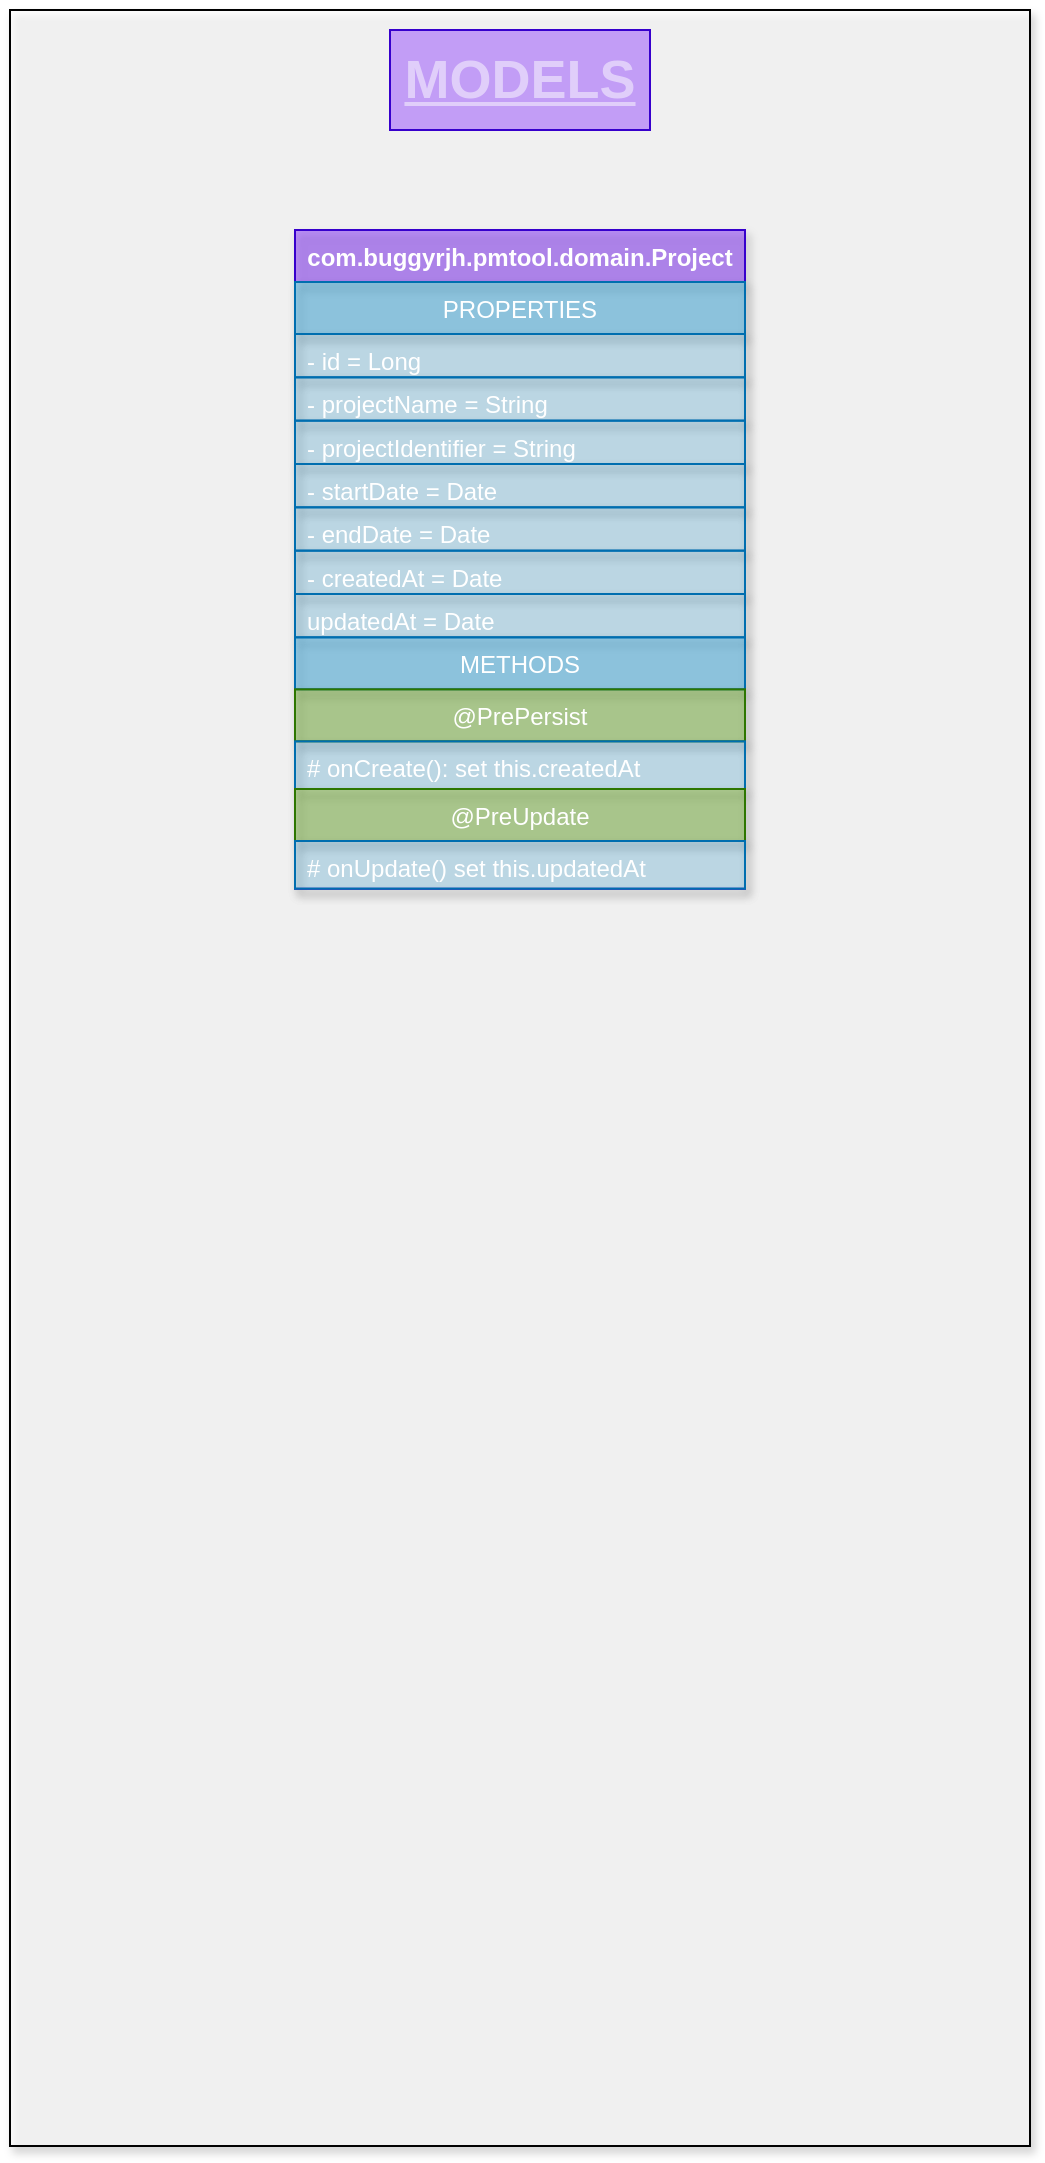 <mxfile version="13.7.9" type="device"><diagram id="6P73jqx8OS_Tus27hIRr" name="Page-1"><mxGraphModel dx="716" dy="2365" grid="1" gridSize="10" guides="1" tooltips="1" connect="1" arrows="1" fold="1" page="1" pageScale="1" pageWidth="827" pageHeight="1169" math="0" shadow="0"><root><mxCell id="0"/><mxCell id="1" parent="0"/><mxCell id="0V2Cy0heUYyd9_F1nlvi-3" value="" style="rounded=0;whiteSpace=wrap;html=1;shadow=1;align=center;fillOpacity=60;" parent="1" vertex="1"><mxGeometry x="10" y="-70" width="510" height="1068" as="geometry"/></mxCell><mxCell id="Fl7RBKII93TJ7HBYoeFG-104" value="" style="group" parent="1" vertex="1" connectable="0"><mxGeometry x="152.5" y="40" width="225" height="130" as="geometry"/></mxCell><mxCell id="Fl7RBKII93TJ7HBYoeFG-105" value="com.buggyrjh.pmtool.domain.Project" style="swimlane;fontStyle=1;align=center;verticalAlign=top;childLayout=stackLayout;horizontal=1;startSize=26;horizontalStack=0;resizeParent=1;resizeParentMax=0;resizeLast=0;collapsible=1;marginBottom=0;shadow=1;strokeOpacity=100;fillColor=#6a00ff;strokeColor=#3700CC;fontColor=#ffffff;fillOpacity=40;" parent="Fl7RBKII93TJ7HBYoeFG-104" vertex="1"><mxGeometry width="225.0" height="329.333" as="geometry"/></mxCell><mxCell id="Fl7RBKII93TJ7HBYoeFG-110" value="PROPERTIES" style="text;align=center;verticalAlign=top;spacingLeft=4;spacingRight=4;overflow=hidden;rotatable=0;points=[[0,0.5],[1,0.5]];portConstraint=eastwest;shadow=1;strokeOpacity=100;fillColor=#1ba1e2;strokeColor=#006EAF;fontColor=#ffffff;fillOpacity=40;" parent="Fl7RBKII93TJ7HBYoeFG-105" vertex="1"><mxGeometry y="26" width="225.0" height="26" as="geometry"/></mxCell><mxCell id="Fl7RBKII93TJ7HBYoeFG-112" value="- id = Long" style="text;align=left;verticalAlign=top;spacingLeft=4;spacingRight=4;overflow=hidden;rotatable=0;points=[[0,0.5],[1,0.5]];portConstraint=eastwest;shadow=1;strokeOpacity=100;fillColor=#1ba1e2;strokeColor=#006EAF;fontColor=#ffffff;fillOpacity=20;" parent="Fl7RBKII93TJ7HBYoeFG-105" vertex="1"><mxGeometry y="52" width="225.0" height="21.667" as="geometry"/></mxCell><mxCell id="-xTlM9_Nfv24bOQBKyy3-1" value="- projectName = String" style="text;align=left;verticalAlign=top;spacingLeft=4;spacingRight=4;overflow=hidden;rotatable=0;points=[[0,0.5],[1,0.5]];portConstraint=eastwest;shadow=1;strokeOpacity=100;fillColor=#1ba1e2;strokeColor=#006EAF;fontColor=#ffffff;fillOpacity=20;" parent="Fl7RBKII93TJ7HBYoeFG-105" vertex="1"><mxGeometry y="73.667" width="225.0" height="21.667" as="geometry"/></mxCell><mxCell id="-xTlM9_Nfv24bOQBKyy3-2" value="- projectIdentifier = String" style="text;align=left;verticalAlign=top;spacingLeft=4;spacingRight=4;overflow=hidden;rotatable=0;points=[[0,0.5],[1,0.5]];portConstraint=eastwest;shadow=1;strokeOpacity=100;fillColor=#1ba1e2;strokeColor=#006EAF;fontColor=#ffffff;fillOpacity=20;" parent="Fl7RBKII93TJ7HBYoeFG-105" vertex="1"><mxGeometry y="95.333" width="225.0" height="21.667" as="geometry"/></mxCell><mxCell id="-xTlM9_Nfv24bOQBKyy3-3" value="- startDate = Date" style="text;align=left;verticalAlign=top;spacingLeft=4;spacingRight=4;overflow=hidden;rotatable=0;points=[[0,0.5],[1,0.5]];portConstraint=eastwest;shadow=1;strokeOpacity=100;fillColor=#1ba1e2;strokeColor=#006EAF;fontColor=#ffffff;fillOpacity=20;" parent="Fl7RBKII93TJ7HBYoeFG-105" vertex="1"><mxGeometry y="117.0" width="225.0" height="21.667" as="geometry"/></mxCell><mxCell id="-xTlM9_Nfv24bOQBKyy3-4" value="- endDate = Date&#10;" style="text;align=left;verticalAlign=top;spacingLeft=4;spacingRight=4;overflow=hidden;rotatable=0;points=[[0,0.5],[1,0.5]];portConstraint=eastwest;shadow=1;strokeOpacity=100;fillColor=#1ba1e2;strokeColor=#006EAF;fontColor=#ffffff;fillOpacity=20;" parent="Fl7RBKII93TJ7HBYoeFG-105" vertex="1"><mxGeometry y="138.667" width="225.0" height="21.667" as="geometry"/></mxCell><mxCell id="-xTlM9_Nfv24bOQBKyy3-8" value="- createdAt = Date" style="text;align=left;verticalAlign=top;spacingLeft=4;spacingRight=4;overflow=hidden;rotatable=0;points=[[0,0.5],[1,0.5]];portConstraint=eastwest;shadow=1;strokeOpacity=100;fillColor=#1ba1e2;strokeColor=#006EAF;fontColor=#ffffff;fillOpacity=20;" parent="Fl7RBKII93TJ7HBYoeFG-105" vertex="1"><mxGeometry y="160.333" width="225.0" height="21.667" as="geometry"/></mxCell><mxCell id="-xTlM9_Nfv24bOQBKyy3-9" value="updatedAt = Date" style="text;align=left;verticalAlign=top;spacingLeft=4;spacingRight=4;overflow=hidden;rotatable=0;points=[[0,0.5],[1,0.5]];portConstraint=eastwest;shadow=1;strokeOpacity=100;fillColor=#1ba1e2;strokeColor=#006EAF;fontColor=#ffffff;fillOpacity=20;" parent="Fl7RBKII93TJ7HBYoeFG-105" vertex="1"><mxGeometry y="182.0" width="225.0" height="21.667" as="geometry"/></mxCell><mxCell id="Fl7RBKII93TJ7HBYoeFG-107" value="METHODS" style="text;align=center;verticalAlign=top;spacingLeft=4;spacingRight=4;overflow=hidden;rotatable=0;points=[[0,0.5],[1,0.5]];portConstraint=eastwest;shadow=1;strokeOpacity=100;fillColor=#1ba1e2;strokeColor=#006EAF;fontColor=#ffffff;fillOpacity=40;" parent="Fl7RBKII93TJ7HBYoeFG-105" vertex="1"><mxGeometry y="203.667" width="225.0" height="26" as="geometry"/></mxCell><mxCell id="-xTlM9_Nfv24bOQBKyy3-5" value="@PrePersist" style="text;align=center;verticalAlign=top;spacingLeft=4;spacingRight=4;overflow=hidden;rotatable=0;points=[[0,0.5],[1,0.5]];portConstraint=eastwest;shadow=1;strokeOpacity=100;fillColor=#60a917;strokeColor=#2D7600;fontColor=#ffffff;fillOpacity=40;" parent="Fl7RBKII93TJ7HBYoeFG-105" vertex="1"><mxGeometry y="229.667" width="225.0" height="26" as="geometry"/></mxCell><mxCell id="Fl7RBKII93TJ7HBYoeFG-108" value="# onCreate(): set this.createdAt&#10;" style="text;align=left;verticalAlign=top;spacingLeft=4;spacingRight=4;overflow=hidden;rotatable=0;points=[[0,0.5],[1,0.5]];portConstraint=eastwest;shadow=1;strokeOpacity=100;fillColor=#1ba1e2;strokeColor=#006EAF;fontColor=#ffffff;fillOpacity=20;" parent="Fl7RBKII93TJ7HBYoeFG-105" vertex="1"><mxGeometry y="255.667" width="225.0" height="23.833" as="geometry"/></mxCell><mxCell id="-xTlM9_Nfv24bOQBKyy3-6" value="@PreUpdate" style="text;align=center;verticalAlign=top;spacingLeft=4;spacingRight=4;overflow=hidden;rotatable=0;points=[[0,0.5],[1,0.5]];portConstraint=eastwest;shadow=1;strokeOpacity=100;fillColor=#60a917;strokeColor=#2D7600;fontColor=#ffffff;fillOpacity=40;" parent="Fl7RBKII93TJ7HBYoeFG-105" vertex="1"><mxGeometry y="279.5" width="225.0" height="26" as="geometry"/></mxCell><mxCell id="-xTlM9_Nfv24bOQBKyy3-7" value="# onUpdate() set this.updatedAt" style="text;align=left;verticalAlign=top;spacingLeft=4;spacingRight=4;overflow=hidden;rotatable=0;points=[[0,0.5],[1,0.5]];portConstraint=eastwest;shadow=1;strokeOpacity=100;fillColor=#1ba1e2;strokeColor=#006EAF;fontColor=#ffffff;fillOpacity=20;" parent="Fl7RBKII93TJ7HBYoeFG-105" vertex="1"><mxGeometry y="305.5" width="225.0" height="23.833" as="geometry"/></mxCell><mxCell id="0V2Cy0heUYyd9_F1nlvi-33" value="&lt;span style=&quot;font-size: 27px&quot;&gt;&lt;b&gt;&lt;u&gt;MODELS&lt;br&gt;&lt;/u&gt;&lt;/b&gt;&lt;/span&gt;" style="whiteSpace=wrap;html=1;shadow=0;fontSize=10;align=center;fillColor=#6a00ff;strokeColor=#3700CC;fontColor=#ffffff;strokeOpacity=100;fillOpacity=35;textOpacity=50;" parent="1" vertex="1"><mxGeometry x="200" y="-60" width="130" height="50" as="geometry"/></mxCell></root></mxGraphModel></diagram></mxfile>
